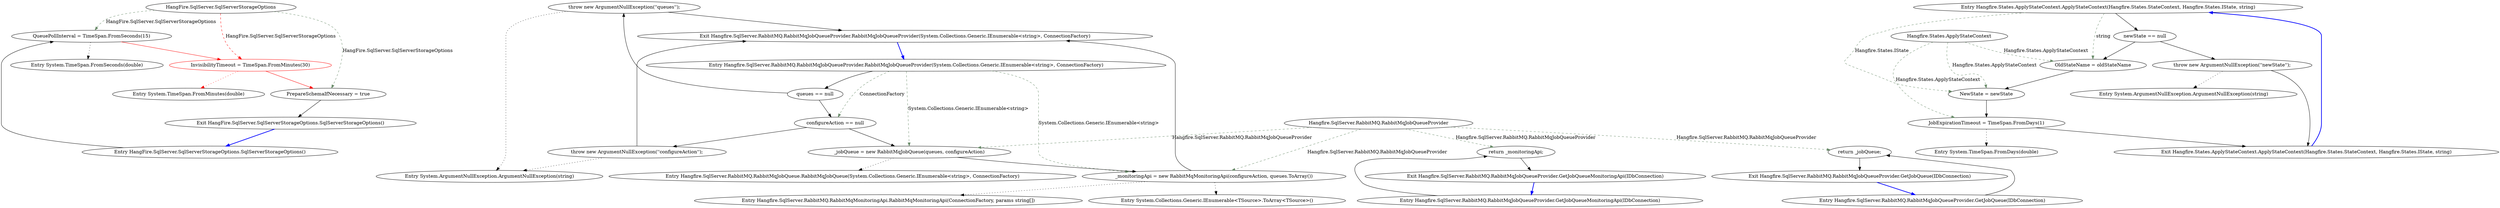 digraph  {
m0_5 [label="Entry System.TimeSpan.FromSeconds(double)", span="0-0", cluster="System.TimeSpan.FromSeconds(double)", file="SqlServerStorageOptions.cs"];
m0_6 [label="Entry System.TimeSpan.FromMinutes(double)", span="0-0", cluster="System.TimeSpan.FromMinutes(double)", file="SqlServerStorageOptions.cs"];
m0_0 [label="Entry HangFire.SqlServer.SqlServerStorageOptions.SqlServerStorageOptions()", span="24-24", cluster="HangFire.SqlServer.SqlServerStorageOptions.SqlServerStorageOptions()", file="SqlServerStorageOptions.cs"];
m0_1 [label="QueuePollInterval = TimeSpan.FromSeconds(15)", span="26-26", cluster="HangFire.SqlServer.SqlServerStorageOptions.SqlServerStorageOptions()", file="SqlServerStorageOptions.cs"];
m0_2 [label="InvisibilityTimeout = TimeSpan.FromMinutes(30)", span="27-27", cluster="HangFire.SqlServer.SqlServerStorageOptions.SqlServerStorageOptions()", color=red, community=0, file="SqlServerStorageOptions.cs"];
m0_3 [label="PrepareSchemaIfNecessary = true", span="29-29", cluster="HangFire.SqlServer.SqlServerStorageOptions.SqlServerStorageOptions()", file="SqlServerStorageOptions.cs"];
m0_4 [label="Exit HangFire.SqlServer.SqlServerStorageOptions.SqlServerStorageOptions()", span="24-24", cluster="HangFire.SqlServer.SqlServerStorageOptions.SqlServerStorageOptions()", file="SqlServerStorageOptions.cs"];
m0_7 [label="HangFire.SqlServer.SqlServerStorageOptions", span="", file="SqlServerStorageOptions.cs"];
m1_8 [label="Entry System.ArgumentNullException.ArgumentNullException(string)", span="0-0", cluster="System.ArgumentNullException.ArgumentNullException(string)", file="StorageFacts.cs"];
m1_12 [label="Entry Hangfire.SqlServer.RabbitMQ.RabbitMqJobQueueProvider.GetJobQueue(IDbConnection)", span="22-22", cluster="Hangfire.SqlServer.RabbitMQ.RabbitMqJobQueueProvider.GetJobQueue(IDbConnection)", file="StorageFacts.cs"];
m1_13 [label="return _jobQueue;", span="24-24", cluster="Hangfire.SqlServer.RabbitMQ.RabbitMqJobQueueProvider.GetJobQueue(IDbConnection)", file="StorageFacts.cs"];
m1_14 [label="Exit Hangfire.SqlServer.RabbitMQ.RabbitMqJobQueueProvider.GetJobQueue(IDbConnection)", span="22-22", cluster="Hangfire.SqlServer.RabbitMQ.RabbitMqJobQueueProvider.GetJobQueue(IDbConnection)", file="StorageFacts.cs"];
m1_0 [label="Entry Hangfire.SqlServer.RabbitMQ.RabbitMqJobQueueProvider.RabbitMqJobQueueProvider(System.Collections.Generic.IEnumerable<string>, ConnectionFactory)", span="13-13", cluster="Hangfire.SqlServer.RabbitMQ.RabbitMqJobQueueProvider.RabbitMqJobQueueProvider(System.Collections.Generic.IEnumerable<string>, ConnectionFactory)", file="StorageFacts.cs"];
m1_1 [label="queues == null", span="15-15", cluster="Hangfire.SqlServer.RabbitMQ.RabbitMqJobQueueProvider.RabbitMqJobQueueProvider(System.Collections.Generic.IEnumerable<string>, ConnectionFactory)", file="StorageFacts.cs"];
m1_3 [label="configureAction == null", span="16-16", cluster="Hangfire.SqlServer.RabbitMQ.RabbitMqJobQueueProvider.RabbitMqJobQueueProvider(System.Collections.Generic.IEnumerable<string>, ConnectionFactory)", file="StorageFacts.cs"];
m1_5 [label="_jobQueue = new RabbitMqJobQueue(queues, configureAction)", span="18-18", cluster="Hangfire.SqlServer.RabbitMQ.RabbitMqJobQueueProvider.RabbitMqJobQueueProvider(System.Collections.Generic.IEnumerable<string>, ConnectionFactory)", file="StorageFacts.cs"];
m1_6 [label="_monitoringApi = new RabbitMqMonitoringApi(configureAction, queues.ToArray())", span="19-19", cluster="Hangfire.SqlServer.RabbitMQ.RabbitMqJobQueueProvider.RabbitMqJobQueueProvider(System.Collections.Generic.IEnumerable<string>, ConnectionFactory)", file="StorageFacts.cs"];
m1_2 [label="throw new ArgumentNullException(''queues'');", span="15-15", cluster="Hangfire.SqlServer.RabbitMQ.RabbitMqJobQueueProvider.RabbitMqJobQueueProvider(System.Collections.Generic.IEnumerable<string>, ConnectionFactory)", file="StorageFacts.cs"];
m1_4 [label="throw new ArgumentNullException(''configureAction'');", span="16-16", cluster="Hangfire.SqlServer.RabbitMQ.RabbitMqJobQueueProvider.RabbitMqJobQueueProvider(System.Collections.Generic.IEnumerable<string>, ConnectionFactory)", file="StorageFacts.cs"];
m1_7 [label="Exit Hangfire.SqlServer.RabbitMQ.RabbitMqJobQueueProvider.RabbitMqJobQueueProvider(System.Collections.Generic.IEnumerable<string>, ConnectionFactory)", span="13-13", cluster="Hangfire.SqlServer.RabbitMQ.RabbitMqJobQueueProvider.RabbitMqJobQueueProvider(System.Collections.Generic.IEnumerable<string>, ConnectionFactory)", file="StorageFacts.cs"];
m1_10 [label="Entry Hangfire.SqlServer.RabbitMQ.RabbitMqMonitoringApi.RabbitMqMonitoringApi(ConnectionFactory, params string[])", span="15-15", cluster="Hangfire.SqlServer.RabbitMQ.RabbitMqMonitoringApi.RabbitMqMonitoringApi(ConnectionFactory, params string[])", file="StorageFacts.cs"];
m1_9 [label="Entry Hangfire.SqlServer.RabbitMQ.RabbitMqJobQueue.RabbitMqJobQueue(System.Collections.Generic.IEnumerable<string>, ConnectionFactory)", span="21-21", cluster="Hangfire.SqlServer.RabbitMQ.RabbitMqJobQueue.RabbitMqJobQueue(System.Collections.Generic.IEnumerable<string>, ConnectionFactory)", file="StorageFacts.cs"];
m1_11 [label="Entry System.Collections.Generic.IEnumerable<TSource>.ToArray<TSource>()", span="0-0", cluster="System.Collections.Generic.IEnumerable<TSource>.ToArray<TSource>()", file="StorageFacts.cs"];
m1_15 [label="Entry Hangfire.SqlServer.RabbitMQ.RabbitMqJobQueueProvider.GetJobQueueMonitoringApi(IDbConnection)", span="27-27", cluster="Hangfire.SqlServer.RabbitMQ.RabbitMqJobQueueProvider.GetJobQueueMonitoringApi(IDbConnection)", file="StorageFacts.cs"];
m1_16 [label="return _monitoringApi;", span="29-29", cluster="Hangfire.SqlServer.RabbitMQ.RabbitMqJobQueueProvider.GetJobQueueMonitoringApi(IDbConnection)", file="StorageFacts.cs"];
m1_17 [label="Exit Hangfire.SqlServer.RabbitMQ.RabbitMqJobQueueProvider.GetJobQueueMonitoringApi(IDbConnection)", span="27-27", cluster="Hangfire.SqlServer.RabbitMQ.RabbitMqJobQueueProvider.GetJobQueueMonitoringApi(IDbConnection)", file="StorageFacts.cs"];
m1_18 [label="Hangfire.SqlServer.RabbitMQ.RabbitMqJobQueueProvider", span="", file="StorageFacts.cs"];
m2_0 [label="Entry Hangfire.States.ApplyStateContext.ApplyStateContext(Hangfire.States.StateContext, Hangfire.States.IState, string)", span="23-23", cluster="Hangfire.States.ApplyStateContext.ApplyStateContext(Hangfire.States.StateContext, Hangfire.States.IState, string)", file="WorkerManagerFacts.cs"];
m2_1 [label="newState == null", span="26-26", cluster="Hangfire.States.ApplyStateContext.ApplyStateContext(Hangfire.States.StateContext, Hangfire.States.IState, string)", file="WorkerManagerFacts.cs"];
m2_3 [label="OldStateName = oldStateName", span="28-28", cluster="Hangfire.States.ApplyStateContext.ApplyStateContext(Hangfire.States.StateContext, Hangfire.States.IState, string)", file="WorkerManagerFacts.cs"];
m2_4 [label="NewState = newState", span="29-29", cluster="Hangfire.States.ApplyStateContext.ApplyStateContext(Hangfire.States.StateContext, Hangfire.States.IState, string)", file="WorkerManagerFacts.cs"];
m2_2 [label="throw new ArgumentNullException(''newState'');", span="26-26", cluster="Hangfire.States.ApplyStateContext.ApplyStateContext(Hangfire.States.StateContext, Hangfire.States.IState, string)", file="WorkerManagerFacts.cs"];
m2_5 [label="JobExpirationTimeout = TimeSpan.FromDays(1)", span="30-30", cluster="Hangfire.States.ApplyStateContext.ApplyStateContext(Hangfire.States.StateContext, Hangfire.States.IState, string)", file="WorkerManagerFacts.cs"];
m2_6 [label="Exit Hangfire.States.ApplyStateContext.ApplyStateContext(Hangfire.States.StateContext, Hangfire.States.IState, string)", span="23-23", cluster="Hangfire.States.ApplyStateContext.ApplyStateContext(Hangfire.States.StateContext, Hangfire.States.IState, string)", file="WorkerManagerFacts.cs"];
m2_7 [label="Entry System.ArgumentNullException.ArgumentNullException(string)", span="0-0", cluster="System.ArgumentNullException.ArgumentNullException(string)", file="WorkerManagerFacts.cs"];
m2_8 [label="Entry System.TimeSpan.FromDays(double)", span="0-0", cluster="System.TimeSpan.FromDays(double)", file="WorkerManagerFacts.cs"];
m2_9 [label="Hangfire.States.ApplyStateContext", span="", file="WorkerManagerFacts.cs"];
m0_0 -> m0_1  [key=0, style=solid];
m0_1 -> m0_2  [key=0, style=solid, color=red];
m0_1 -> m0_5  [key=2, style=dotted];
m0_2 -> m0_3  [key=0, style=solid, color=red];
m0_2 -> m0_6  [key=2, style=dotted, color=red];
m0_3 -> m0_4  [key=0, style=solid];
m0_4 -> m0_0  [key=0, style=bold, color=blue];
m0_7 -> m0_1  [key=1, style=dashed, color=darkseagreen4, label="HangFire.SqlServer.SqlServerStorageOptions"];
m0_7 -> m0_2  [key=1, style=dashed, color=red, label="HangFire.SqlServer.SqlServerStorageOptions"];
m0_7 -> m0_3  [key=1, style=dashed, color=darkseagreen4, label="HangFire.SqlServer.SqlServerStorageOptions"];
m1_12 -> m1_13  [key=0, style=solid];
m1_13 -> m1_14  [key=0, style=solid];
m1_14 -> m1_12  [key=0, style=bold, color=blue];
m1_0 -> m1_1  [key=0, style=solid];
m1_0 -> m1_3  [key=1, style=dashed, color=darkseagreen4, label=ConnectionFactory];
m1_0 -> m1_5  [key=1, style=dashed, color=darkseagreen4, label="System.Collections.Generic.IEnumerable<string>"];
m1_0 -> m1_6  [key=1, style=dashed, color=darkseagreen4, label="System.Collections.Generic.IEnumerable<string>"];
m1_1 -> m1_2  [key=0, style=solid];
m1_1 -> m1_3  [key=0, style=solid];
m1_3 -> m1_4  [key=0, style=solid];
m1_3 -> m1_5  [key=0, style=solid];
m1_5 -> m1_6  [key=0, style=solid];
m1_5 -> m1_9  [key=2, style=dotted];
m1_6 -> m1_7  [key=0, style=solid];
m1_6 -> m1_10  [key=2, style=dotted];
m1_6 -> m1_11  [key=2, style=dotted];
m1_2 -> m1_7  [key=0, style=solid];
m1_2 -> m1_8  [key=2, style=dotted];
m1_4 -> m1_7  [key=0, style=solid];
m1_4 -> m1_8  [key=2, style=dotted];
m1_7 -> m1_0  [key=0, style=bold, color=blue];
m1_15 -> m1_16  [key=0, style=solid];
m1_16 -> m1_17  [key=0, style=solid];
m1_17 -> m1_15  [key=0, style=bold, color=blue];
m1_18 -> m1_5  [key=1, style=dashed, color=darkseagreen4, label="Hangfire.SqlServer.RabbitMQ.RabbitMqJobQueueProvider"];
m1_18 -> m1_6  [key=1, style=dashed, color=darkseagreen4, label="Hangfire.SqlServer.RabbitMQ.RabbitMqJobQueueProvider"];
m1_18 -> m1_13  [key=1, style=dashed, color=darkseagreen4, label="Hangfire.SqlServer.RabbitMQ.RabbitMqJobQueueProvider"];
m1_18 -> m1_16  [key=1, style=dashed, color=darkseagreen4, label="Hangfire.SqlServer.RabbitMQ.RabbitMqJobQueueProvider"];
m2_0 -> m2_1  [key=0, style=solid];
m2_0 -> m2_3  [key=1, style=dashed, color=darkseagreen4, label=string];
m2_0 -> m2_4  [key=1, style=dashed, color=darkseagreen4, label="Hangfire.States.IState"];
m2_1 -> m2_2  [key=0, style=solid];
m2_1 -> m2_3  [key=0, style=solid];
m2_3 -> m2_4  [key=0, style=solid];
m2_4 -> m2_5  [key=0, style=solid];
m2_2 -> m2_6  [key=0, style=solid];
m2_2 -> m2_7  [key=2, style=dotted];
m2_5 -> m2_6  [key=0, style=solid];
m2_5 -> m2_8  [key=2, style=dotted];
m2_6 -> m2_0  [key=0, style=bold, color=blue];
m2_9 -> m2_3  [key=1, style=dashed, color=darkseagreen4, label="Hangfire.States.ApplyStateContext"];
m2_9 -> m2_4  [key=1, style=dashed, color=darkseagreen4, label="Hangfire.States.ApplyStateContext"];
m2_9 -> m2_5  [key=1, style=dashed, color=darkseagreen4, label="Hangfire.States.ApplyStateContext"];
}
